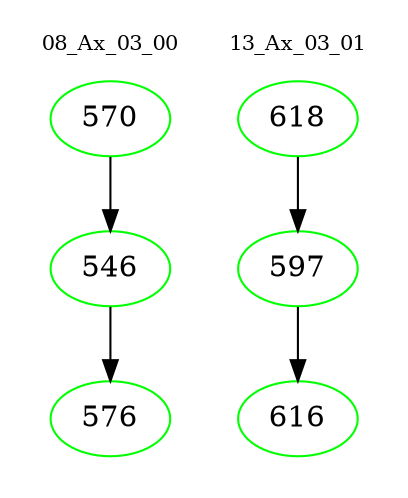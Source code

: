 digraph{
subgraph cluster_0 {
color = white
label = "08_Ax_03_00";
fontsize=10;
T0_570 [label="570", color="green"]
T0_570 -> T0_546 [color="black"]
T0_546 [label="546", color="green"]
T0_546 -> T0_576 [color="black"]
T0_576 [label="576", color="green"]
}
subgraph cluster_1 {
color = white
label = "13_Ax_03_01";
fontsize=10;
T1_618 [label="618", color="green"]
T1_618 -> T1_597 [color="black"]
T1_597 [label="597", color="green"]
T1_597 -> T1_616 [color="black"]
T1_616 [label="616", color="green"]
}
}
